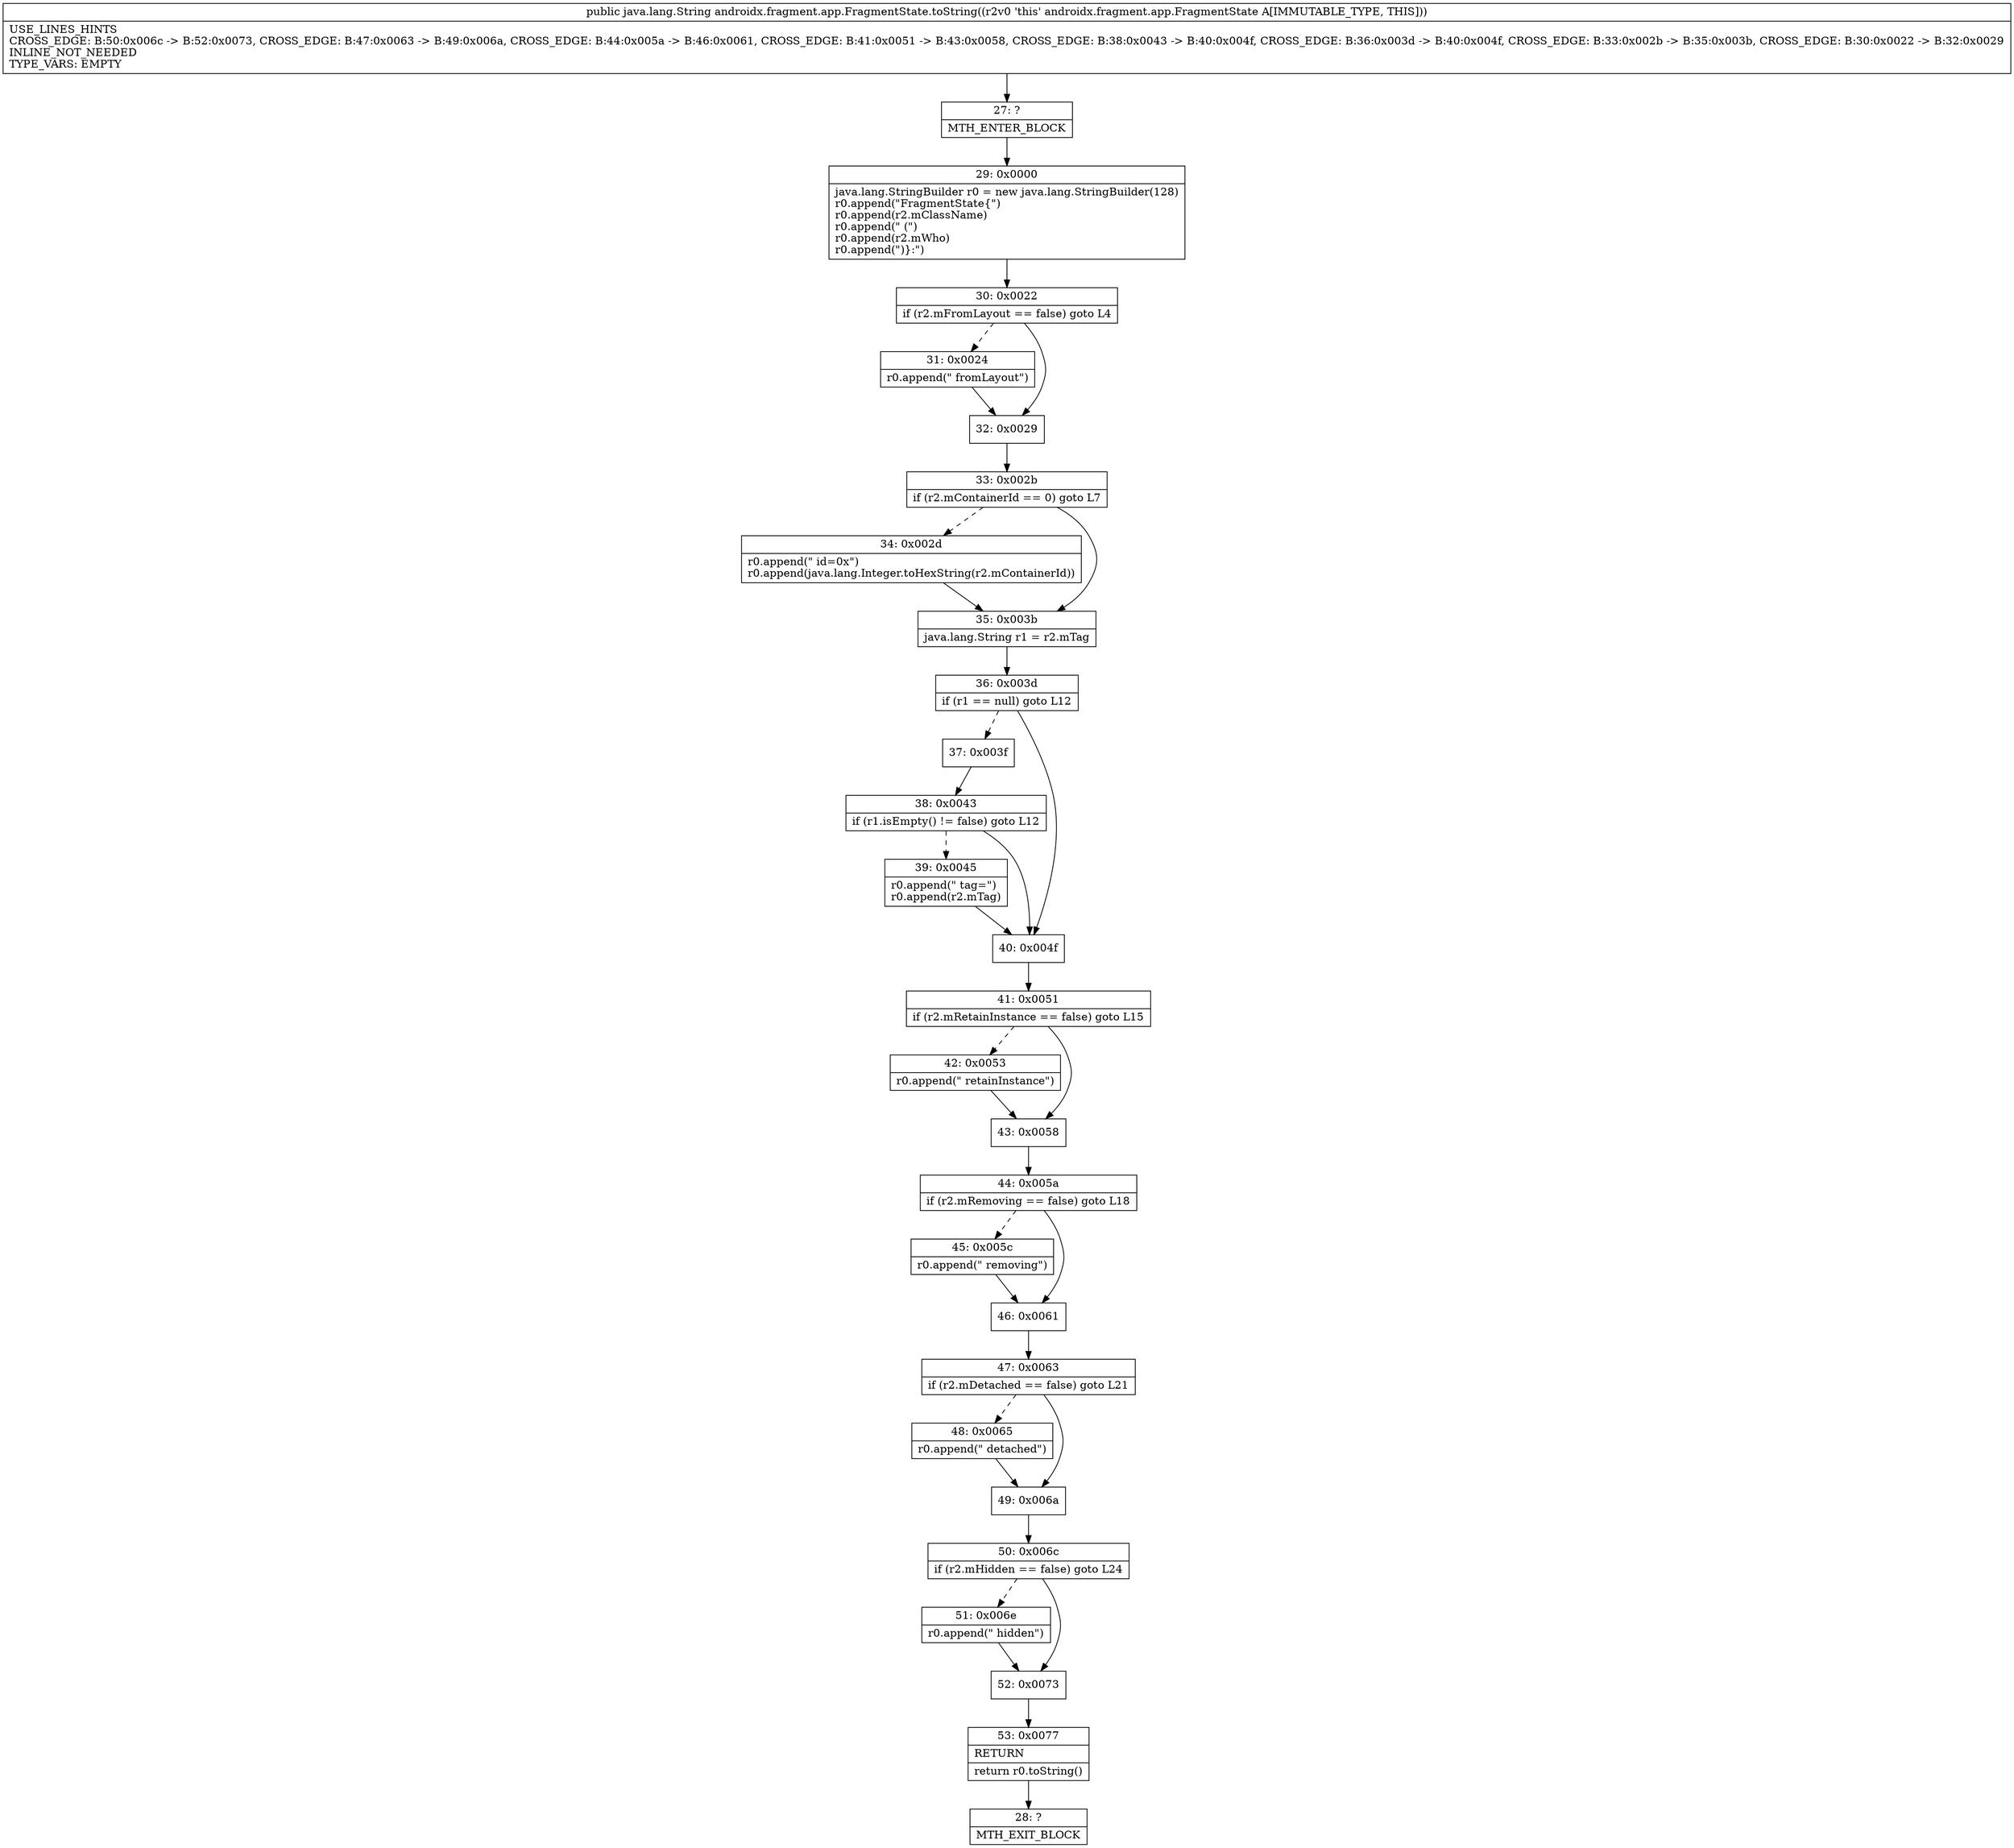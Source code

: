 digraph "CFG forandroidx.fragment.app.FragmentState.toString()Ljava\/lang\/String;" {
Node_27 [shape=record,label="{27\:\ ?|MTH_ENTER_BLOCK\l}"];
Node_29 [shape=record,label="{29\:\ 0x0000|java.lang.StringBuilder r0 = new java.lang.StringBuilder(128)\lr0.append(\"FragmentState\{\")\lr0.append(r2.mClassName)\lr0.append(\" (\")\lr0.append(r2.mWho)\lr0.append(\")\}:\")\l}"];
Node_30 [shape=record,label="{30\:\ 0x0022|if (r2.mFromLayout == false) goto L4\l}"];
Node_31 [shape=record,label="{31\:\ 0x0024|r0.append(\" fromLayout\")\l}"];
Node_32 [shape=record,label="{32\:\ 0x0029}"];
Node_33 [shape=record,label="{33\:\ 0x002b|if (r2.mContainerId == 0) goto L7\l}"];
Node_34 [shape=record,label="{34\:\ 0x002d|r0.append(\" id=0x\")\lr0.append(java.lang.Integer.toHexString(r2.mContainerId))\l}"];
Node_35 [shape=record,label="{35\:\ 0x003b|java.lang.String r1 = r2.mTag\l}"];
Node_36 [shape=record,label="{36\:\ 0x003d|if (r1 == null) goto L12\l}"];
Node_37 [shape=record,label="{37\:\ 0x003f}"];
Node_38 [shape=record,label="{38\:\ 0x0043|if (r1.isEmpty() != false) goto L12\l}"];
Node_39 [shape=record,label="{39\:\ 0x0045|r0.append(\" tag=\")\lr0.append(r2.mTag)\l}"];
Node_40 [shape=record,label="{40\:\ 0x004f}"];
Node_41 [shape=record,label="{41\:\ 0x0051|if (r2.mRetainInstance == false) goto L15\l}"];
Node_42 [shape=record,label="{42\:\ 0x0053|r0.append(\" retainInstance\")\l}"];
Node_43 [shape=record,label="{43\:\ 0x0058}"];
Node_44 [shape=record,label="{44\:\ 0x005a|if (r2.mRemoving == false) goto L18\l}"];
Node_45 [shape=record,label="{45\:\ 0x005c|r0.append(\" removing\")\l}"];
Node_46 [shape=record,label="{46\:\ 0x0061}"];
Node_47 [shape=record,label="{47\:\ 0x0063|if (r2.mDetached == false) goto L21\l}"];
Node_48 [shape=record,label="{48\:\ 0x0065|r0.append(\" detached\")\l}"];
Node_49 [shape=record,label="{49\:\ 0x006a}"];
Node_50 [shape=record,label="{50\:\ 0x006c|if (r2.mHidden == false) goto L24\l}"];
Node_51 [shape=record,label="{51\:\ 0x006e|r0.append(\" hidden\")\l}"];
Node_52 [shape=record,label="{52\:\ 0x0073}"];
Node_53 [shape=record,label="{53\:\ 0x0077|RETURN\l|return r0.toString()\l}"];
Node_28 [shape=record,label="{28\:\ ?|MTH_EXIT_BLOCK\l}"];
MethodNode[shape=record,label="{public java.lang.String androidx.fragment.app.FragmentState.toString((r2v0 'this' androidx.fragment.app.FragmentState A[IMMUTABLE_TYPE, THIS]))  | USE_LINES_HINTS\lCROSS_EDGE: B:50:0x006c \-\> B:52:0x0073, CROSS_EDGE: B:47:0x0063 \-\> B:49:0x006a, CROSS_EDGE: B:44:0x005a \-\> B:46:0x0061, CROSS_EDGE: B:41:0x0051 \-\> B:43:0x0058, CROSS_EDGE: B:38:0x0043 \-\> B:40:0x004f, CROSS_EDGE: B:36:0x003d \-\> B:40:0x004f, CROSS_EDGE: B:33:0x002b \-\> B:35:0x003b, CROSS_EDGE: B:30:0x0022 \-\> B:32:0x0029\lINLINE_NOT_NEEDED\lTYPE_VARS: EMPTY\l}"];
MethodNode -> Node_27;Node_27 -> Node_29;
Node_29 -> Node_30;
Node_30 -> Node_31[style=dashed];
Node_30 -> Node_32;
Node_31 -> Node_32;
Node_32 -> Node_33;
Node_33 -> Node_34[style=dashed];
Node_33 -> Node_35;
Node_34 -> Node_35;
Node_35 -> Node_36;
Node_36 -> Node_37[style=dashed];
Node_36 -> Node_40;
Node_37 -> Node_38;
Node_38 -> Node_39[style=dashed];
Node_38 -> Node_40;
Node_39 -> Node_40;
Node_40 -> Node_41;
Node_41 -> Node_42[style=dashed];
Node_41 -> Node_43;
Node_42 -> Node_43;
Node_43 -> Node_44;
Node_44 -> Node_45[style=dashed];
Node_44 -> Node_46;
Node_45 -> Node_46;
Node_46 -> Node_47;
Node_47 -> Node_48[style=dashed];
Node_47 -> Node_49;
Node_48 -> Node_49;
Node_49 -> Node_50;
Node_50 -> Node_51[style=dashed];
Node_50 -> Node_52;
Node_51 -> Node_52;
Node_52 -> Node_53;
Node_53 -> Node_28;
}

